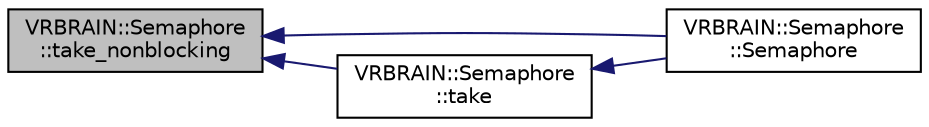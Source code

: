 digraph "VRBRAIN::Semaphore::take_nonblocking"
{
 // INTERACTIVE_SVG=YES
  edge [fontname="Helvetica",fontsize="10",labelfontname="Helvetica",labelfontsize="10"];
  node [fontname="Helvetica",fontsize="10",shape=record];
  rankdir="LR";
  Node1 [label="VRBRAIN::Semaphore\l::take_nonblocking",height=0.2,width=0.4,color="black", fillcolor="grey75", style="filled", fontcolor="black"];
  Node1 -> Node2 [dir="back",color="midnightblue",fontsize="10",style="solid",fontname="Helvetica"];
  Node2 [label="VRBRAIN::Semaphore\l::Semaphore",height=0.2,width=0.4,color="black", fillcolor="white", style="filled",URL="$classVRBRAIN_1_1Semaphore.html#aaed0673739e28166fcc6edd90bd2d2a6"];
  Node1 -> Node3 [dir="back",color="midnightblue",fontsize="10",style="solid",fontname="Helvetica"];
  Node3 [label="VRBRAIN::Semaphore\l::take",height=0.2,width=0.4,color="black", fillcolor="white", style="filled",URL="$classVRBRAIN_1_1Semaphore.html#afc4c8706abb7e68aa4001ea372dc614e"];
  Node3 -> Node2 [dir="back",color="midnightblue",fontsize="10",style="solid",fontname="Helvetica"];
}
